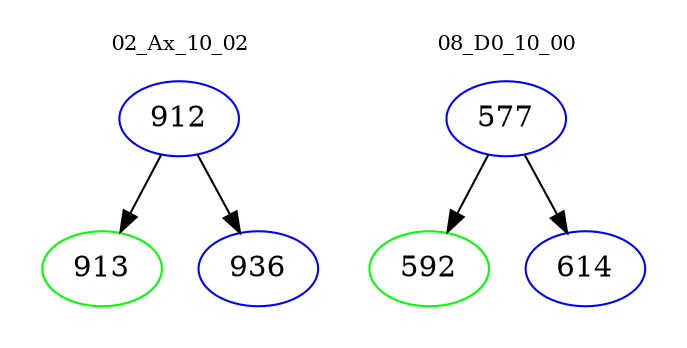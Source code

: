 digraph{
subgraph cluster_0 {
color = white
label = "02_Ax_10_02";
fontsize=10;
T0_912 [label="912", color="blue"]
T0_912 -> T0_913 [color="black"]
T0_913 [label="913", color="green"]
T0_912 -> T0_936 [color="black"]
T0_936 [label="936", color="blue"]
}
subgraph cluster_1 {
color = white
label = "08_D0_10_00";
fontsize=10;
T1_577 [label="577", color="blue"]
T1_577 -> T1_592 [color="black"]
T1_592 [label="592", color="green"]
T1_577 -> T1_614 [color="black"]
T1_614 [label="614", color="blue"]
}
}
